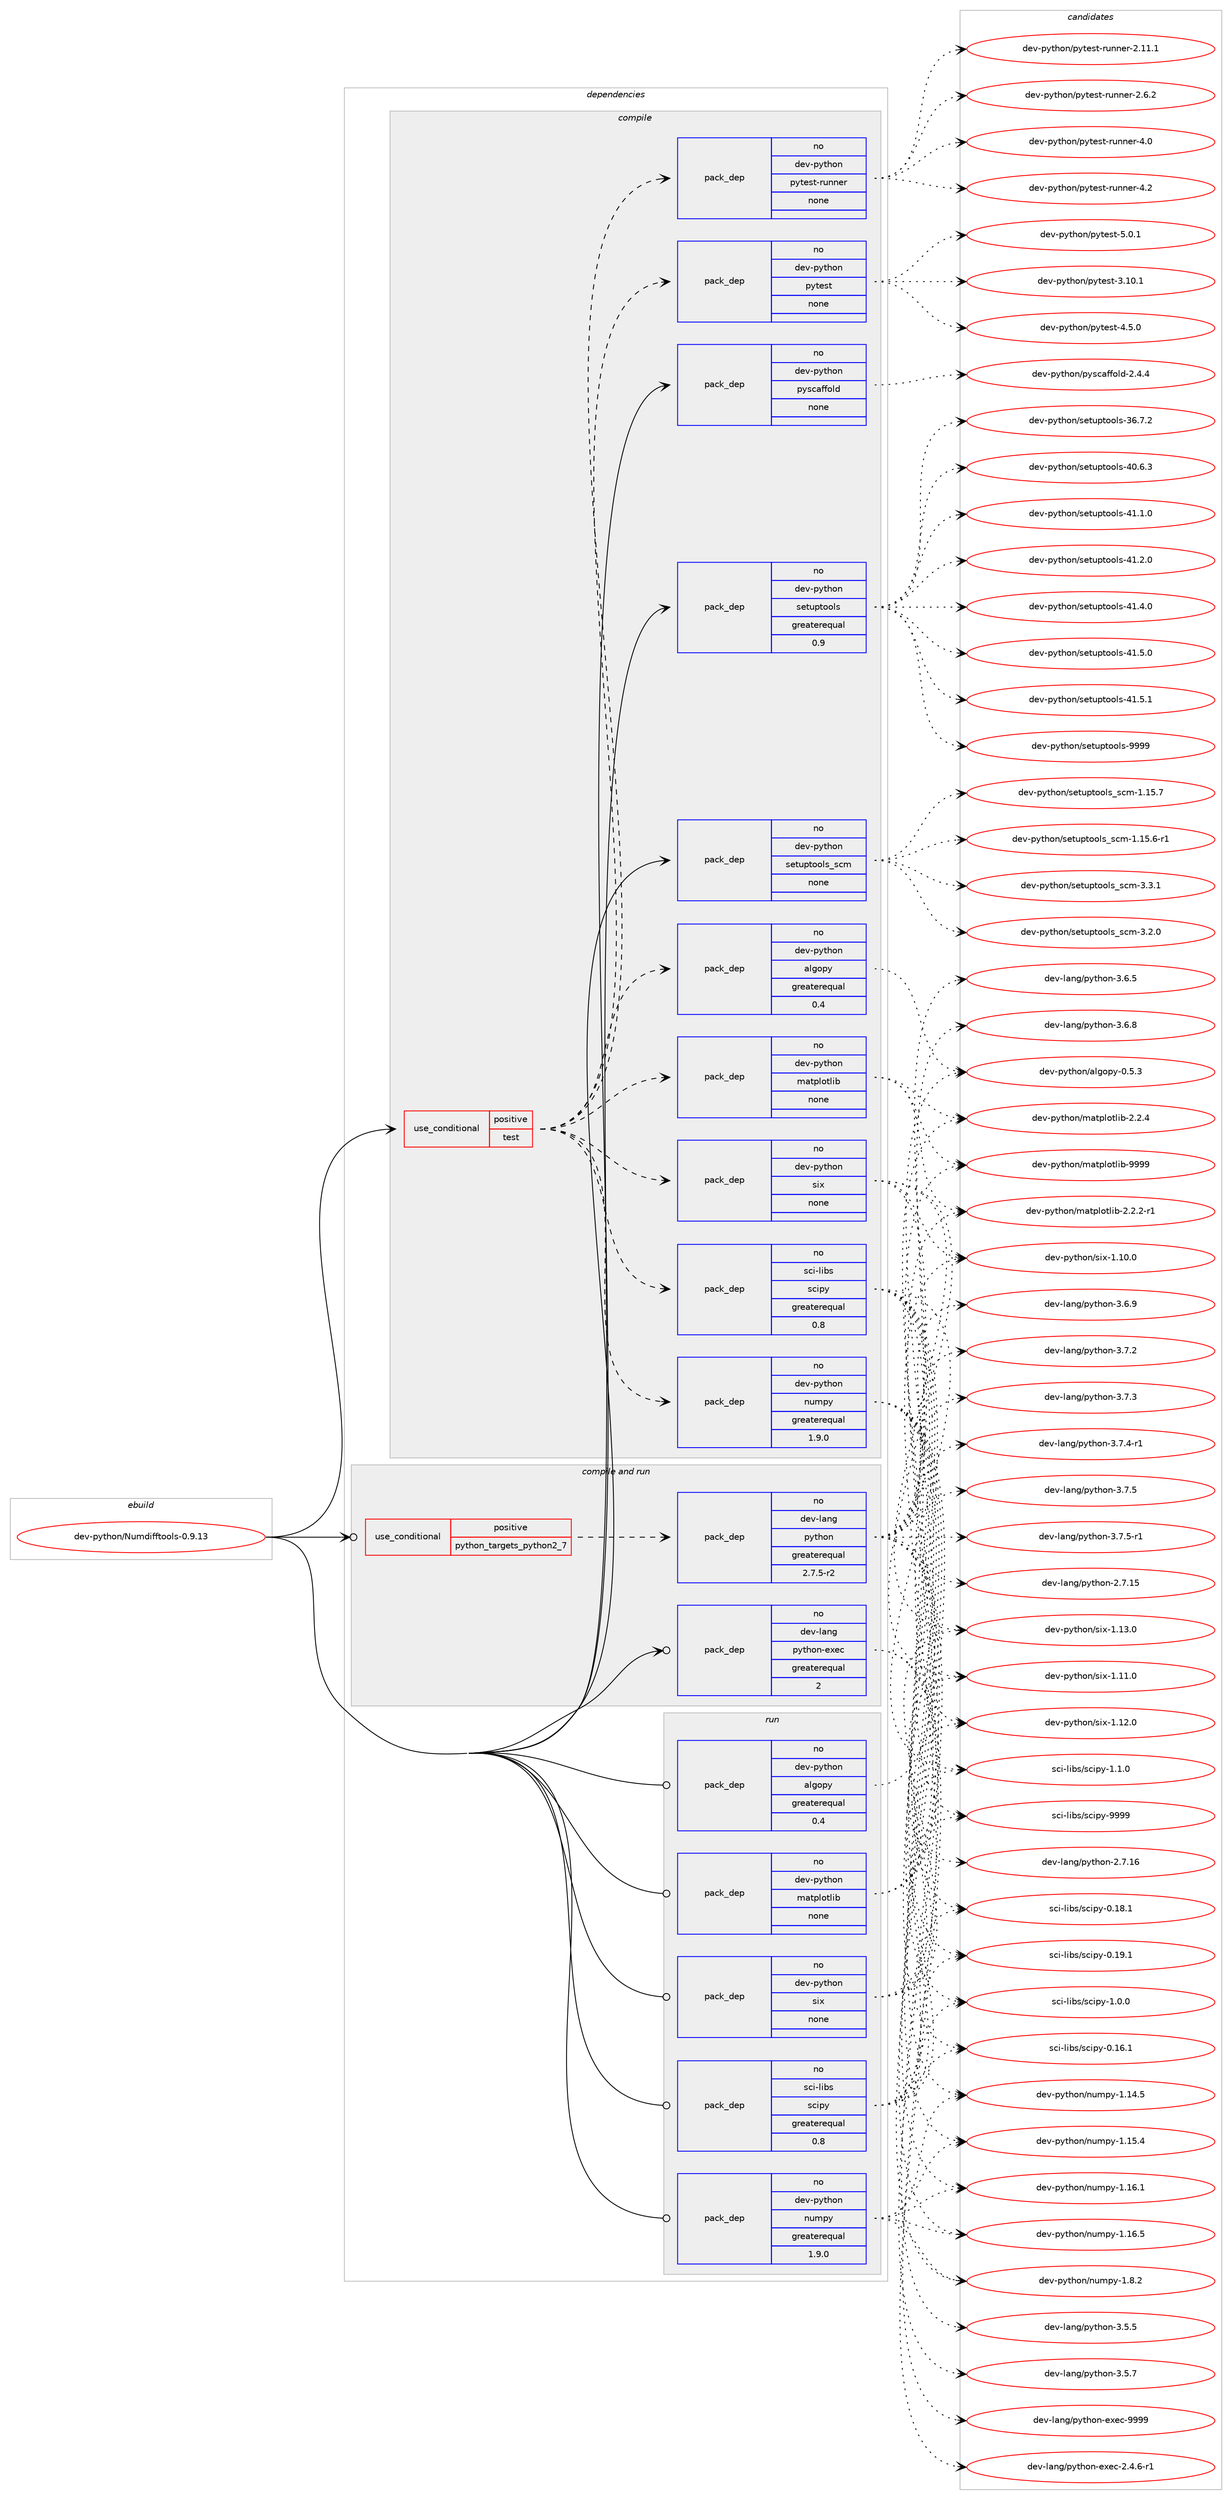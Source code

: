 digraph prolog {

# *************
# Graph options
# *************

newrank=true;
concentrate=true;
compound=true;
graph [rankdir=LR,fontname=Helvetica,fontsize=10,ranksep=1.5];#, ranksep=2.5, nodesep=0.2];
edge  [arrowhead=vee];
node  [fontname=Helvetica,fontsize=10];

# **********
# The ebuild
# **********

subgraph cluster_leftcol {
color=gray;
rank=same;
label=<<i>ebuild</i>>;
id [label="dev-python/Numdifftools-0.9.13", color=red, width=4, href="../dev-python/Numdifftools-0.9.13.svg"];
}

# ****************
# The dependencies
# ****************

subgraph cluster_midcol {
color=gray;
label=<<i>dependencies</i>>;
subgraph cluster_compile {
fillcolor="#eeeeee";
style=filled;
label=<<i>compile</i>>;
subgraph cond135626 {
dependency592613 [label=<<TABLE BORDER="0" CELLBORDER="1" CELLSPACING="0" CELLPADDING="4"><TR><TD ROWSPAN="3" CELLPADDING="10">use_conditional</TD></TR><TR><TD>positive</TD></TR><TR><TD>test</TD></TR></TABLE>>, shape=none, color=red];
subgraph pack445217 {
dependency592614 [label=<<TABLE BORDER="0" CELLBORDER="1" CELLSPACING="0" CELLPADDING="4" WIDTH="220"><TR><TD ROWSPAN="6" CELLPADDING="30">pack_dep</TD></TR><TR><TD WIDTH="110">no</TD></TR><TR><TD>dev-python</TD></TR><TR><TD>algopy</TD></TR><TR><TD>greaterequal</TD></TR><TR><TD>0.4</TD></TR></TABLE>>, shape=none, color=blue];
}
dependency592613:e -> dependency592614:w [weight=20,style="dashed",arrowhead="vee"];
subgraph pack445218 {
dependency592615 [label=<<TABLE BORDER="0" CELLBORDER="1" CELLSPACING="0" CELLPADDING="4" WIDTH="220"><TR><TD ROWSPAN="6" CELLPADDING="30">pack_dep</TD></TR><TR><TD WIDTH="110">no</TD></TR><TR><TD>dev-python</TD></TR><TR><TD>matplotlib</TD></TR><TR><TD>none</TD></TR><TR><TD></TD></TR></TABLE>>, shape=none, color=blue];
}
dependency592613:e -> dependency592615:w [weight=20,style="dashed",arrowhead="vee"];
subgraph pack445219 {
dependency592616 [label=<<TABLE BORDER="0" CELLBORDER="1" CELLSPACING="0" CELLPADDING="4" WIDTH="220"><TR><TD ROWSPAN="6" CELLPADDING="30">pack_dep</TD></TR><TR><TD WIDTH="110">no</TD></TR><TR><TD>dev-python</TD></TR><TR><TD>numpy</TD></TR><TR><TD>greaterequal</TD></TR><TR><TD>1.9.0</TD></TR></TABLE>>, shape=none, color=blue];
}
dependency592613:e -> dependency592616:w [weight=20,style="dashed",arrowhead="vee"];
subgraph pack445220 {
dependency592617 [label=<<TABLE BORDER="0" CELLBORDER="1" CELLSPACING="0" CELLPADDING="4" WIDTH="220"><TR><TD ROWSPAN="6" CELLPADDING="30">pack_dep</TD></TR><TR><TD WIDTH="110">no</TD></TR><TR><TD>dev-python</TD></TR><TR><TD>six</TD></TR><TR><TD>none</TD></TR><TR><TD></TD></TR></TABLE>>, shape=none, color=blue];
}
dependency592613:e -> dependency592617:w [weight=20,style="dashed",arrowhead="vee"];
subgraph pack445221 {
dependency592618 [label=<<TABLE BORDER="0" CELLBORDER="1" CELLSPACING="0" CELLPADDING="4" WIDTH="220"><TR><TD ROWSPAN="6" CELLPADDING="30">pack_dep</TD></TR><TR><TD WIDTH="110">no</TD></TR><TR><TD>sci-libs</TD></TR><TR><TD>scipy</TD></TR><TR><TD>greaterequal</TD></TR><TR><TD>0.8</TD></TR></TABLE>>, shape=none, color=blue];
}
dependency592613:e -> dependency592618:w [weight=20,style="dashed",arrowhead="vee"];
subgraph pack445222 {
dependency592619 [label=<<TABLE BORDER="0" CELLBORDER="1" CELLSPACING="0" CELLPADDING="4" WIDTH="220"><TR><TD ROWSPAN="6" CELLPADDING="30">pack_dep</TD></TR><TR><TD WIDTH="110">no</TD></TR><TR><TD>dev-python</TD></TR><TR><TD>pytest</TD></TR><TR><TD>none</TD></TR><TR><TD></TD></TR></TABLE>>, shape=none, color=blue];
}
dependency592613:e -> dependency592619:w [weight=20,style="dashed",arrowhead="vee"];
subgraph pack445223 {
dependency592620 [label=<<TABLE BORDER="0" CELLBORDER="1" CELLSPACING="0" CELLPADDING="4" WIDTH="220"><TR><TD ROWSPAN="6" CELLPADDING="30">pack_dep</TD></TR><TR><TD WIDTH="110">no</TD></TR><TR><TD>dev-python</TD></TR><TR><TD>pytest-runner</TD></TR><TR><TD>none</TD></TR><TR><TD></TD></TR></TABLE>>, shape=none, color=blue];
}
dependency592613:e -> dependency592620:w [weight=20,style="dashed",arrowhead="vee"];
}
id:e -> dependency592613:w [weight=20,style="solid",arrowhead="vee"];
subgraph pack445224 {
dependency592621 [label=<<TABLE BORDER="0" CELLBORDER="1" CELLSPACING="0" CELLPADDING="4" WIDTH="220"><TR><TD ROWSPAN="6" CELLPADDING="30">pack_dep</TD></TR><TR><TD WIDTH="110">no</TD></TR><TR><TD>dev-python</TD></TR><TR><TD>pyscaffold</TD></TR><TR><TD>none</TD></TR><TR><TD></TD></TR></TABLE>>, shape=none, color=blue];
}
id:e -> dependency592621:w [weight=20,style="solid",arrowhead="vee"];
subgraph pack445225 {
dependency592622 [label=<<TABLE BORDER="0" CELLBORDER="1" CELLSPACING="0" CELLPADDING="4" WIDTH="220"><TR><TD ROWSPAN="6" CELLPADDING="30">pack_dep</TD></TR><TR><TD WIDTH="110">no</TD></TR><TR><TD>dev-python</TD></TR><TR><TD>setuptools</TD></TR><TR><TD>greaterequal</TD></TR><TR><TD>0.9</TD></TR></TABLE>>, shape=none, color=blue];
}
id:e -> dependency592622:w [weight=20,style="solid",arrowhead="vee"];
subgraph pack445226 {
dependency592623 [label=<<TABLE BORDER="0" CELLBORDER="1" CELLSPACING="0" CELLPADDING="4" WIDTH="220"><TR><TD ROWSPAN="6" CELLPADDING="30">pack_dep</TD></TR><TR><TD WIDTH="110">no</TD></TR><TR><TD>dev-python</TD></TR><TR><TD>setuptools_scm</TD></TR><TR><TD>none</TD></TR><TR><TD></TD></TR></TABLE>>, shape=none, color=blue];
}
id:e -> dependency592623:w [weight=20,style="solid",arrowhead="vee"];
}
subgraph cluster_compileandrun {
fillcolor="#eeeeee";
style=filled;
label=<<i>compile and run</i>>;
subgraph cond135627 {
dependency592624 [label=<<TABLE BORDER="0" CELLBORDER="1" CELLSPACING="0" CELLPADDING="4"><TR><TD ROWSPAN="3" CELLPADDING="10">use_conditional</TD></TR><TR><TD>positive</TD></TR><TR><TD>python_targets_python2_7</TD></TR></TABLE>>, shape=none, color=red];
subgraph pack445227 {
dependency592625 [label=<<TABLE BORDER="0" CELLBORDER="1" CELLSPACING="0" CELLPADDING="4" WIDTH="220"><TR><TD ROWSPAN="6" CELLPADDING="30">pack_dep</TD></TR><TR><TD WIDTH="110">no</TD></TR><TR><TD>dev-lang</TD></TR><TR><TD>python</TD></TR><TR><TD>greaterequal</TD></TR><TR><TD>2.7.5-r2</TD></TR></TABLE>>, shape=none, color=blue];
}
dependency592624:e -> dependency592625:w [weight=20,style="dashed",arrowhead="vee"];
}
id:e -> dependency592624:w [weight=20,style="solid",arrowhead="odotvee"];
subgraph pack445228 {
dependency592626 [label=<<TABLE BORDER="0" CELLBORDER="1" CELLSPACING="0" CELLPADDING="4" WIDTH="220"><TR><TD ROWSPAN="6" CELLPADDING="30">pack_dep</TD></TR><TR><TD WIDTH="110">no</TD></TR><TR><TD>dev-lang</TD></TR><TR><TD>python-exec</TD></TR><TR><TD>greaterequal</TD></TR><TR><TD>2</TD></TR></TABLE>>, shape=none, color=blue];
}
id:e -> dependency592626:w [weight=20,style="solid",arrowhead="odotvee"];
}
subgraph cluster_run {
fillcolor="#eeeeee";
style=filled;
label=<<i>run</i>>;
subgraph pack445229 {
dependency592627 [label=<<TABLE BORDER="0" CELLBORDER="1" CELLSPACING="0" CELLPADDING="4" WIDTH="220"><TR><TD ROWSPAN="6" CELLPADDING="30">pack_dep</TD></TR><TR><TD WIDTH="110">no</TD></TR><TR><TD>dev-python</TD></TR><TR><TD>algopy</TD></TR><TR><TD>greaterequal</TD></TR><TR><TD>0.4</TD></TR></TABLE>>, shape=none, color=blue];
}
id:e -> dependency592627:w [weight=20,style="solid",arrowhead="odot"];
subgraph pack445230 {
dependency592628 [label=<<TABLE BORDER="0" CELLBORDER="1" CELLSPACING="0" CELLPADDING="4" WIDTH="220"><TR><TD ROWSPAN="6" CELLPADDING="30">pack_dep</TD></TR><TR><TD WIDTH="110">no</TD></TR><TR><TD>dev-python</TD></TR><TR><TD>matplotlib</TD></TR><TR><TD>none</TD></TR><TR><TD></TD></TR></TABLE>>, shape=none, color=blue];
}
id:e -> dependency592628:w [weight=20,style="solid",arrowhead="odot"];
subgraph pack445231 {
dependency592629 [label=<<TABLE BORDER="0" CELLBORDER="1" CELLSPACING="0" CELLPADDING="4" WIDTH="220"><TR><TD ROWSPAN="6" CELLPADDING="30">pack_dep</TD></TR><TR><TD WIDTH="110">no</TD></TR><TR><TD>dev-python</TD></TR><TR><TD>numpy</TD></TR><TR><TD>greaterequal</TD></TR><TR><TD>1.9.0</TD></TR></TABLE>>, shape=none, color=blue];
}
id:e -> dependency592629:w [weight=20,style="solid",arrowhead="odot"];
subgraph pack445232 {
dependency592630 [label=<<TABLE BORDER="0" CELLBORDER="1" CELLSPACING="0" CELLPADDING="4" WIDTH="220"><TR><TD ROWSPAN="6" CELLPADDING="30">pack_dep</TD></TR><TR><TD WIDTH="110">no</TD></TR><TR><TD>dev-python</TD></TR><TR><TD>six</TD></TR><TR><TD>none</TD></TR><TR><TD></TD></TR></TABLE>>, shape=none, color=blue];
}
id:e -> dependency592630:w [weight=20,style="solid",arrowhead="odot"];
subgraph pack445233 {
dependency592631 [label=<<TABLE BORDER="0" CELLBORDER="1" CELLSPACING="0" CELLPADDING="4" WIDTH="220"><TR><TD ROWSPAN="6" CELLPADDING="30">pack_dep</TD></TR><TR><TD WIDTH="110">no</TD></TR><TR><TD>sci-libs</TD></TR><TR><TD>scipy</TD></TR><TR><TD>greaterequal</TD></TR><TR><TD>0.8</TD></TR></TABLE>>, shape=none, color=blue];
}
id:e -> dependency592631:w [weight=20,style="solid",arrowhead="odot"];
}
}

# **************
# The candidates
# **************

subgraph cluster_choices {
rank=same;
color=gray;
label=<<i>candidates</i>>;

subgraph choice445217 {
color=black;
nodesep=1;
choice100101118451121211161041111104797108103111112121454846534651 [label="dev-python/algopy-0.5.3", color=red, width=4,href="../dev-python/algopy-0.5.3.svg"];
dependency592614:e -> choice100101118451121211161041111104797108103111112121454846534651:w [style=dotted,weight="100"];
}
subgraph choice445218 {
color=black;
nodesep=1;
choice100101118451121211161041111104710997116112108111116108105984550465046504511449 [label="dev-python/matplotlib-2.2.2-r1", color=red, width=4,href="../dev-python/matplotlib-2.2.2-r1.svg"];
choice10010111845112121116104111110471099711611210811111610810598455046504652 [label="dev-python/matplotlib-2.2.4", color=red, width=4,href="../dev-python/matplotlib-2.2.4.svg"];
choice100101118451121211161041111104710997116112108111116108105984557575757 [label="dev-python/matplotlib-9999", color=red, width=4,href="../dev-python/matplotlib-9999.svg"];
dependency592615:e -> choice100101118451121211161041111104710997116112108111116108105984550465046504511449:w [style=dotted,weight="100"];
dependency592615:e -> choice10010111845112121116104111110471099711611210811111610810598455046504652:w [style=dotted,weight="100"];
dependency592615:e -> choice100101118451121211161041111104710997116112108111116108105984557575757:w [style=dotted,weight="100"];
}
subgraph choice445219 {
color=black;
nodesep=1;
choice100101118451121211161041111104711011710911212145494649524653 [label="dev-python/numpy-1.14.5", color=red, width=4,href="../dev-python/numpy-1.14.5.svg"];
choice100101118451121211161041111104711011710911212145494649534652 [label="dev-python/numpy-1.15.4", color=red, width=4,href="../dev-python/numpy-1.15.4.svg"];
choice100101118451121211161041111104711011710911212145494649544649 [label="dev-python/numpy-1.16.1", color=red, width=4,href="../dev-python/numpy-1.16.1.svg"];
choice100101118451121211161041111104711011710911212145494649544653 [label="dev-python/numpy-1.16.5", color=red, width=4,href="../dev-python/numpy-1.16.5.svg"];
choice1001011184511212111610411111047110117109112121454946564650 [label="dev-python/numpy-1.8.2", color=red, width=4,href="../dev-python/numpy-1.8.2.svg"];
dependency592616:e -> choice100101118451121211161041111104711011710911212145494649524653:w [style=dotted,weight="100"];
dependency592616:e -> choice100101118451121211161041111104711011710911212145494649534652:w [style=dotted,weight="100"];
dependency592616:e -> choice100101118451121211161041111104711011710911212145494649544649:w [style=dotted,weight="100"];
dependency592616:e -> choice100101118451121211161041111104711011710911212145494649544653:w [style=dotted,weight="100"];
dependency592616:e -> choice1001011184511212111610411111047110117109112121454946564650:w [style=dotted,weight="100"];
}
subgraph choice445220 {
color=black;
nodesep=1;
choice100101118451121211161041111104711510512045494649484648 [label="dev-python/six-1.10.0", color=red, width=4,href="../dev-python/six-1.10.0.svg"];
choice100101118451121211161041111104711510512045494649494648 [label="dev-python/six-1.11.0", color=red, width=4,href="../dev-python/six-1.11.0.svg"];
choice100101118451121211161041111104711510512045494649504648 [label="dev-python/six-1.12.0", color=red, width=4,href="../dev-python/six-1.12.0.svg"];
choice100101118451121211161041111104711510512045494649514648 [label="dev-python/six-1.13.0", color=red, width=4,href="../dev-python/six-1.13.0.svg"];
dependency592617:e -> choice100101118451121211161041111104711510512045494649484648:w [style=dotted,weight="100"];
dependency592617:e -> choice100101118451121211161041111104711510512045494649494648:w [style=dotted,weight="100"];
dependency592617:e -> choice100101118451121211161041111104711510512045494649504648:w [style=dotted,weight="100"];
dependency592617:e -> choice100101118451121211161041111104711510512045494649514648:w [style=dotted,weight="100"];
}
subgraph choice445221 {
color=black;
nodesep=1;
choice115991054510810598115471159910511212145484649544649 [label="sci-libs/scipy-0.16.1", color=red, width=4,href="../sci-libs/scipy-0.16.1.svg"];
choice115991054510810598115471159910511212145484649564649 [label="sci-libs/scipy-0.18.1", color=red, width=4,href="../sci-libs/scipy-0.18.1.svg"];
choice115991054510810598115471159910511212145484649574649 [label="sci-libs/scipy-0.19.1", color=red, width=4,href="../sci-libs/scipy-0.19.1.svg"];
choice1159910545108105981154711599105112121454946484648 [label="sci-libs/scipy-1.0.0", color=red, width=4,href="../sci-libs/scipy-1.0.0.svg"];
choice1159910545108105981154711599105112121454946494648 [label="sci-libs/scipy-1.1.0", color=red, width=4,href="../sci-libs/scipy-1.1.0.svg"];
choice11599105451081059811547115991051121214557575757 [label="sci-libs/scipy-9999", color=red, width=4,href="../sci-libs/scipy-9999.svg"];
dependency592618:e -> choice115991054510810598115471159910511212145484649544649:w [style=dotted,weight="100"];
dependency592618:e -> choice115991054510810598115471159910511212145484649564649:w [style=dotted,weight="100"];
dependency592618:e -> choice115991054510810598115471159910511212145484649574649:w [style=dotted,weight="100"];
dependency592618:e -> choice1159910545108105981154711599105112121454946484648:w [style=dotted,weight="100"];
dependency592618:e -> choice1159910545108105981154711599105112121454946494648:w [style=dotted,weight="100"];
dependency592618:e -> choice11599105451081059811547115991051121214557575757:w [style=dotted,weight="100"];
}
subgraph choice445222 {
color=black;
nodesep=1;
choice100101118451121211161041111104711212111610111511645514649484649 [label="dev-python/pytest-3.10.1", color=red, width=4,href="../dev-python/pytest-3.10.1.svg"];
choice1001011184511212111610411111047112121116101115116455246534648 [label="dev-python/pytest-4.5.0", color=red, width=4,href="../dev-python/pytest-4.5.0.svg"];
choice1001011184511212111610411111047112121116101115116455346484649 [label="dev-python/pytest-5.0.1", color=red, width=4,href="../dev-python/pytest-5.0.1.svg"];
dependency592619:e -> choice100101118451121211161041111104711212111610111511645514649484649:w [style=dotted,weight="100"];
dependency592619:e -> choice1001011184511212111610411111047112121116101115116455246534648:w [style=dotted,weight="100"];
dependency592619:e -> choice1001011184511212111610411111047112121116101115116455346484649:w [style=dotted,weight="100"];
}
subgraph choice445223 {
color=black;
nodesep=1;
choice10010111845112121116104111110471121211161011151164511411711011010111445504649494649 [label="dev-python/pytest-runner-2.11.1", color=red, width=4,href="../dev-python/pytest-runner-2.11.1.svg"];
choice100101118451121211161041111104711212111610111511645114117110110101114455046544650 [label="dev-python/pytest-runner-2.6.2", color=red, width=4,href="../dev-python/pytest-runner-2.6.2.svg"];
choice10010111845112121116104111110471121211161011151164511411711011010111445524648 [label="dev-python/pytest-runner-4.0", color=red, width=4,href="../dev-python/pytest-runner-4.0.svg"];
choice10010111845112121116104111110471121211161011151164511411711011010111445524650 [label="dev-python/pytest-runner-4.2", color=red, width=4,href="../dev-python/pytest-runner-4.2.svg"];
dependency592620:e -> choice10010111845112121116104111110471121211161011151164511411711011010111445504649494649:w [style=dotted,weight="100"];
dependency592620:e -> choice100101118451121211161041111104711212111610111511645114117110110101114455046544650:w [style=dotted,weight="100"];
dependency592620:e -> choice10010111845112121116104111110471121211161011151164511411711011010111445524648:w [style=dotted,weight="100"];
dependency592620:e -> choice10010111845112121116104111110471121211161011151164511411711011010111445524650:w [style=dotted,weight="100"];
}
subgraph choice445224 {
color=black;
nodesep=1;
choice10010111845112121116104111110471121211159997102102111108100455046524652 [label="dev-python/pyscaffold-2.4.4", color=red, width=4,href="../dev-python/pyscaffold-2.4.4.svg"];
dependency592621:e -> choice10010111845112121116104111110471121211159997102102111108100455046524652:w [style=dotted,weight="100"];
}
subgraph choice445225 {
color=black;
nodesep=1;
choice100101118451121211161041111104711510111611711211611111110811545515446554650 [label="dev-python/setuptools-36.7.2", color=red, width=4,href="../dev-python/setuptools-36.7.2.svg"];
choice100101118451121211161041111104711510111611711211611111110811545524846544651 [label="dev-python/setuptools-40.6.3", color=red, width=4,href="../dev-python/setuptools-40.6.3.svg"];
choice100101118451121211161041111104711510111611711211611111110811545524946494648 [label="dev-python/setuptools-41.1.0", color=red, width=4,href="../dev-python/setuptools-41.1.0.svg"];
choice100101118451121211161041111104711510111611711211611111110811545524946504648 [label="dev-python/setuptools-41.2.0", color=red, width=4,href="../dev-python/setuptools-41.2.0.svg"];
choice100101118451121211161041111104711510111611711211611111110811545524946524648 [label="dev-python/setuptools-41.4.0", color=red, width=4,href="../dev-python/setuptools-41.4.0.svg"];
choice100101118451121211161041111104711510111611711211611111110811545524946534648 [label="dev-python/setuptools-41.5.0", color=red, width=4,href="../dev-python/setuptools-41.5.0.svg"];
choice100101118451121211161041111104711510111611711211611111110811545524946534649 [label="dev-python/setuptools-41.5.1", color=red, width=4,href="../dev-python/setuptools-41.5.1.svg"];
choice10010111845112121116104111110471151011161171121161111111081154557575757 [label="dev-python/setuptools-9999", color=red, width=4,href="../dev-python/setuptools-9999.svg"];
dependency592622:e -> choice100101118451121211161041111104711510111611711211611111110811545515446554650:w [style=dotted,weight="100"];
dependency592622:e -> choice100101118451121211161041111104711510111611711211611111110811545524846544651:w [style=dotted,weight="100"];
dependency592622:e -> choice100101118451121211161041111104711510111611711211611111110811545524946494648:w [style=dotted,weight="100"];
dependency592622:e -> choice100101118451121211161041111104711510111611711211611111110811545524946504648:w [style=dotted,weight="100"];
dependency592622:e -> choice100101118451121211161041111104711510111611711211611111110811545524946524648:w [style=dotted,weight="100"];
dependency592622:e -> choice100101118451121211161041111104711510111611711211611111110811545524946534648:w [style=dotted,weight="100"];
dependency592622:e -> choice100101118451121211161041111104711510111611711211611111110811545524946534649:w [style=dotted,weight="100"];
dependency592622:e -> choice10010111845112121116104111110471151011161171121161111111081154557575757:w [style=dotted,weight="100"];
}
subgraph choice445226 {
color=black;
nodesep=1;
choice10010111845112121116104111110471151011161171121161111111081159511599109454946495346544511449 [label="dev-python/setuptools_scm-1.15.6-r1", color=red, width=4,href="../dev-python/setuptools_scm-1.15.6-r1.svg"];
choice1001011184511212111610411111047115101116117112116111111108115951159910945494649534655 [label="dev-python/setuptools_scm-1.15.7", color=red, width=4,href="../dev-python/setuptools_scm-1.15.7.svg"];
choice10010111845112121116104111110471151011161171121161111111081159511599109455146504648 [label="dev-python/setuptools_scm-3.2.0", color=red, width=4,href="../dev-python/setuptools_scm-3.2.0.svg"];
choice10010111845112121116104111110471151011161171121161111111081159511599109455146514649 [label="dev-python/setuptools_scm-3.3.1", color=red, width=4,href="../dev-python/setuptools_scm-3.3.1.svg"];
dependency592623:e -> choice10010111845112121116104111110471151011161171121161111111081159511599109454946495346544511449:w [style=dotted,weight="100"];
dependency592623:e -> choice1001011184511212111610411111047115101116117112116111111108115951159910945494649534655:w [style=dotted,weight="100"];
dependency592623:e -> choice10010111845112121116104111110471151011161171121161111111081159511599109455146504648:w [style=dotted,weight="100"];
dependency592623:e -> choice10010111845112121116104111110471151011161171121161111111081159511599109455146514649:w [style=dotted,weight="100"];
}
subgraph choice445227 {
color=black;
nodesep=1;
choice10010111845108971101034711212111610411111045504655464953 [label="dev-lang/python-2.7.15", color=red, width=4,href="../dev-lang/python-2.7.15.svg"];
choice10010111845108971101034711212111610411111045504655464954 [label="dev-lang/python-2.7.16", color=red, width=4,href="../dev-lang/python-2.7.16.svg"];
choice100101118451089711010347112121116104111110455146534653 [label="dev-lang/python-3.5.5", color=red, width=4,href="../dev-lang/python-3.5.5.svg"];
choice100101118451089711010347112121116104111110455146534655 [label="dev-lang/python-3.5.7", color=red, width=4,href="../dev-lang/python-3.5.7.svg"];
choice100101118451089711010347112121116104111110455146544653 [label="dev-lang/python-3.6.5", color=red, width=4,href="../dev-lang/python-3.6.5.svg"];
choice100101118451089711010347112121116104111110455146544656 [label="dev-lang/python-3.6.8", color=red, width=4,href="../dev-lang/python-3.6.8.svg"];
choice100101118451089711010347112121116104111110455146544657 [label="dev-lang/python-3.6.9", color=red, width=4,href="../dev-lang/python-3.6.9.svg"];
choice100101118451089711010347112121116104111110455146554650 [label="dev-lang/python-3.7.2", color=red, width=4,href="../dev-lang/python-3.7.2.svg"];
choice100101118451089711010347112121116104111110455146554651 [label="dev-lang/python-3.7.3", color=red, width=4,href="../dev-lang/python-3.7.3.svg"];
choice1001011184510897110103471121211161041111104551465546524511449 [label="dev-lang/python-3.7.4-r1", color=red, width=4,href="../dev-lang/python-3.7.4-r1.svg"];
choice100101118451089711010347112121116104111110455146554653 [label="dev-lang/python-3.7.5", color=red, width=4,href="../dev-lang/python-3.7.5.svg"];
choice1001011184510897110103471121211161041111104551465546534511449 [label="dev-lang/python-3.7.5-r1", color=red, width=4,href="../dev-lang/python-3.7.5-r1.svg"];
dependency592625:e -> choice10010111845108971101034711212111610411111045504655464953:w [style=dotted,weight="100"];
dependency592625:e -> choice10010111845108971101034711212111610411111045504655464954:w [style=dotted,weight="100"];
dependency592625:e -> choice100101118451089711010347112121116104111110455146534653:w [style=dotted,weight="100"];
dependency592625:e -> choice100101118451089711010347112121116104111110455146534655:w [style=dotted,weight="100"];
dependency592625:e -> choice100101118451089711010347112121116104111110455146544653:w [style=dotted,weight="100"];
dependency592625:e -> choice100101118451089711010347112121116104111110455146544656:w [style=dotted,weight="100"];
dependency592625:e -> choice100101118451089711010347112121116104111110455146544657:w [style=dotted,weight="100"];
dependency592625:e -> choice100101118451089711010347112121116104111110455146554650:w [style=dotted,weight="100"];
dependency592625:e -> choice100101118451089711010347112121116104111110455146554651:w [style=dotted,weight="100"];
dependency592625:e -> choice1001011184510897110103471121211161041111104551465546524511449:w [style=dotted,weight="100"];
dependency592625:e -> choice100101118451089711010347112121116104111110455146554653:w [style=dotted,weight="100"];
dependency592625:e -> choice1001011184510897110103471121211161041111104551465546534511449:w [style=dotted,weight="100"];
}
subgraph choice445228 {
color=black;
nodesep=1;
choice10010111845108971101034711212111610411111045101120101994550465246544511449 [label="dev-lang/python-exec-2.4.6-r1", color=red, width=4,href="../dev-lang/python-exec-2.4.6-r1.svg"];
choice10010111845108971101034711212111610411111045101120101994557575757 [label="dev-lang/python-exec-9999", color=red, width=4,href="../dev-lang/python-exec-9999.svg"];
dependency592626:e -> choice10010111845108971101034711212111610411111045101120101994550465246544511449:w [style=dotted,weight="100"];
dependency592626:e -> choice10010111845108971101034711212111610411111045101120101994557575757:w [style=dotted,weight="100"];
}
subgraph choice445229 {
color=black;
nodesep=1;
choice100101118451121211161041111104797108103111112121454846534651 [label="dev-python/algopy-0.5.3", color=red, width=4,href="../dev-python/algopy-0.5.3.svg"];
dependency592627:e -> choice100101118451121211161041111104797108103111112121454846534651:w [style=dotted,weight="100"];
}
subgraph choice445230 {
color=black;
nodesep=1;
choice100101118451121211161041111104710997116112108111116108105984550465046504511449 [label="dev-python/matplotlib-2.2.2-r1", color=red, width=4,href="../dev-python/matplotlib-2.2.2-r1.svg"];
choice10010111845112121116104111110471099711611210811111610810598455046504652 [label="dev-python/matplotlib-2.2.4", color=red, width=4,href="../dev-python/matplotlib-2.2.4.svg"];
choice100101118451121211161041111104710997116112108111116108105984557575757 [label="dev-python/matplotlib-9999", color=red, width=4,href="../dev-python/matplotlib-9999.svg"];
dependency592628:e -> choice100101118451121211161041111104710997116112108111116108105984550465046504511449:w [style=dotted,weight="100"];
dependency592628:e -> choice10010111845112121116104111110471099711611210811111610810598455046504652:w [style=dotted,weight="100"];
dependency592628:e -> choice100101118451121211161041111104710997116112108111116108105984557575757:w [style=dotted,weight="100"];
}
subgraph choice445231 {
color=black;
nodesep=1;
choice100101118451121211161041111104711011710911212145494649524653 [label="dev-python/numpy-1.14.5", color=red, width=4,href="../dev-python/numpy-1.14.5.svg"];
choice100101118451121211161041111104711011710911212145494649534652 [label="dev-python/numpy-1.15.4", color=red, width=4,href="../dev-python/numpy-1.15.4.svg"];
choice100101118451121211161041111104711011710911212145494649544649 [label="dev-python/numpy-1.16.1", color=red, width=4,href="../dev-python/numpy-1.16.1.svg"];
choice100101118451121211161041111104711011710911212145494649544653 [label="dev-python/numpy-1.16.5", color=red, width=4,href="../dev-python/numpy-1.16.5.svg"];
choice1001011184511212111610411111047110117109112121454946564650 [label="dev-python/numpy-1.8.2", color=red, width=4,href="../dev-python/numpy-1.8.2.svg"];
dependency592629:e -> choice100101118451121211161041111104711011710911212145494649524653:w [style=dotted,weight="100"];
dependency592629:e -> choice100101118451121211161041111104711011710911212145494649534652:w [style=dotted,weight="100"];
dependency592629:e -> choice100101118451121211161041111104711011710911212145494649544649:w [style=dotted,weight="100"];
dependency592629:e -> choice100101118451121211161041111104711011710911212145494649544653:w [style=dotted,weight="100"];
dependency592629:e -> choice1001011184511212111610411111047110117109112121454946564650:w [style=dotted,weight="100"];
}
subgraph choice445232 {
color=black;
nodesep=1;
choice100101118451121211161041111104711510512045494649484648 [label="dev-python/six-1.10.0", color=red, width=4,href="../dev-python/six-1.10.0.svg"];
choice100101118451121211161041111104711510512045494649494648 [label="dev-python/six-1.11.0", color=red, width=4,href="../dev-python/six-1.11.0.svg"];
choice100101118451121211161041111104711510512045494649504648 [label="dev-python/six-1.12.0", color=red, width=4,href="../dev-python/six-1.12.0.svg"];
choice100101118451121211161041111104711510512045494649514648 [label="dev-python/six-1.13.0", color=red, width=4,href="../dev-python/six-1.13.0.svg"];
dependency592630:e -> choice100101118451121211161041111104711510512045494649484648:w [style=dotted,weight="100"];
dependency592630:e -> choice100101118451121211161041111104711510512045494649494648:w [style=dotted,weight="100"];
dependency592630:e -> choice100101118451121211161041111104711510512045494649504648:w [style=dotted,weight="100"];
dependency592630:e -> choice100101118451121211161041111104711510512045494649514648:w [style=dotted,weight="100"];
}
subgraph choice445233 {
color=black;
nodesep=1;
choice115991054510810598115471159910511212145484649544649 [label="sci-libs/scipy-0.16.1", color=red, width=4,href="../sci-libs/scipy-0.16.1.svg"];
choice115991054510810598115471159910511212145484649564649 [label="sci-libs/scipy-0.18.1", color=red, width=4,href="../sci-libs/scipy-0.18.1.svg"];
choice115991054510810598115471159910511212145484649574649 [label="sci-libs/scipy-0.19.1", color=red, width=4,href="../sci-libs/scipy-0.19.1.svg"];
choice1159910545108105981154711599105112121454946484648 [label="sci-libs/scipy-1.0.0", color=red, width=4,href="../sci-libs/scipy-1.0.0.svg"];
choice1159910545108105981154711599105112121454946494648 [label="sci-libs/scipy-1.1.0", color=red, width=4,href="../sci-libs/scipy-1.1.0.svg"];
choice11599105451081059811547115991051121214557575757 [label="sci-libs/scipy-9999", color=red, width=4,href="../sci-libs/scipy-9999.svg"];
dependency592631:e -> choice115991054510810598115471159910511212145484649544649:w [style=dotted,weight="100"];
dependency592631:e -> choice115991054510810598115471159910511212145484649564649:w [style=dotted,weight="100"];
dependency592631:e -> choice115991054510810598115471159910511212145484649574649:w [style=dotted,weight="100"];
dependency592631:e -> choice1159910545108105981154711599105112121454946484648:w [style=dotted,weight="100"];
dependency592631:e -> choice1159910545108105981154711599105112121454946494648:w [style=dotted,weight="100"];
dependency592631:e -> choice11599105451081059811547115991051121214557575757:w [style=dotted,weight="100"];
}
}

}
